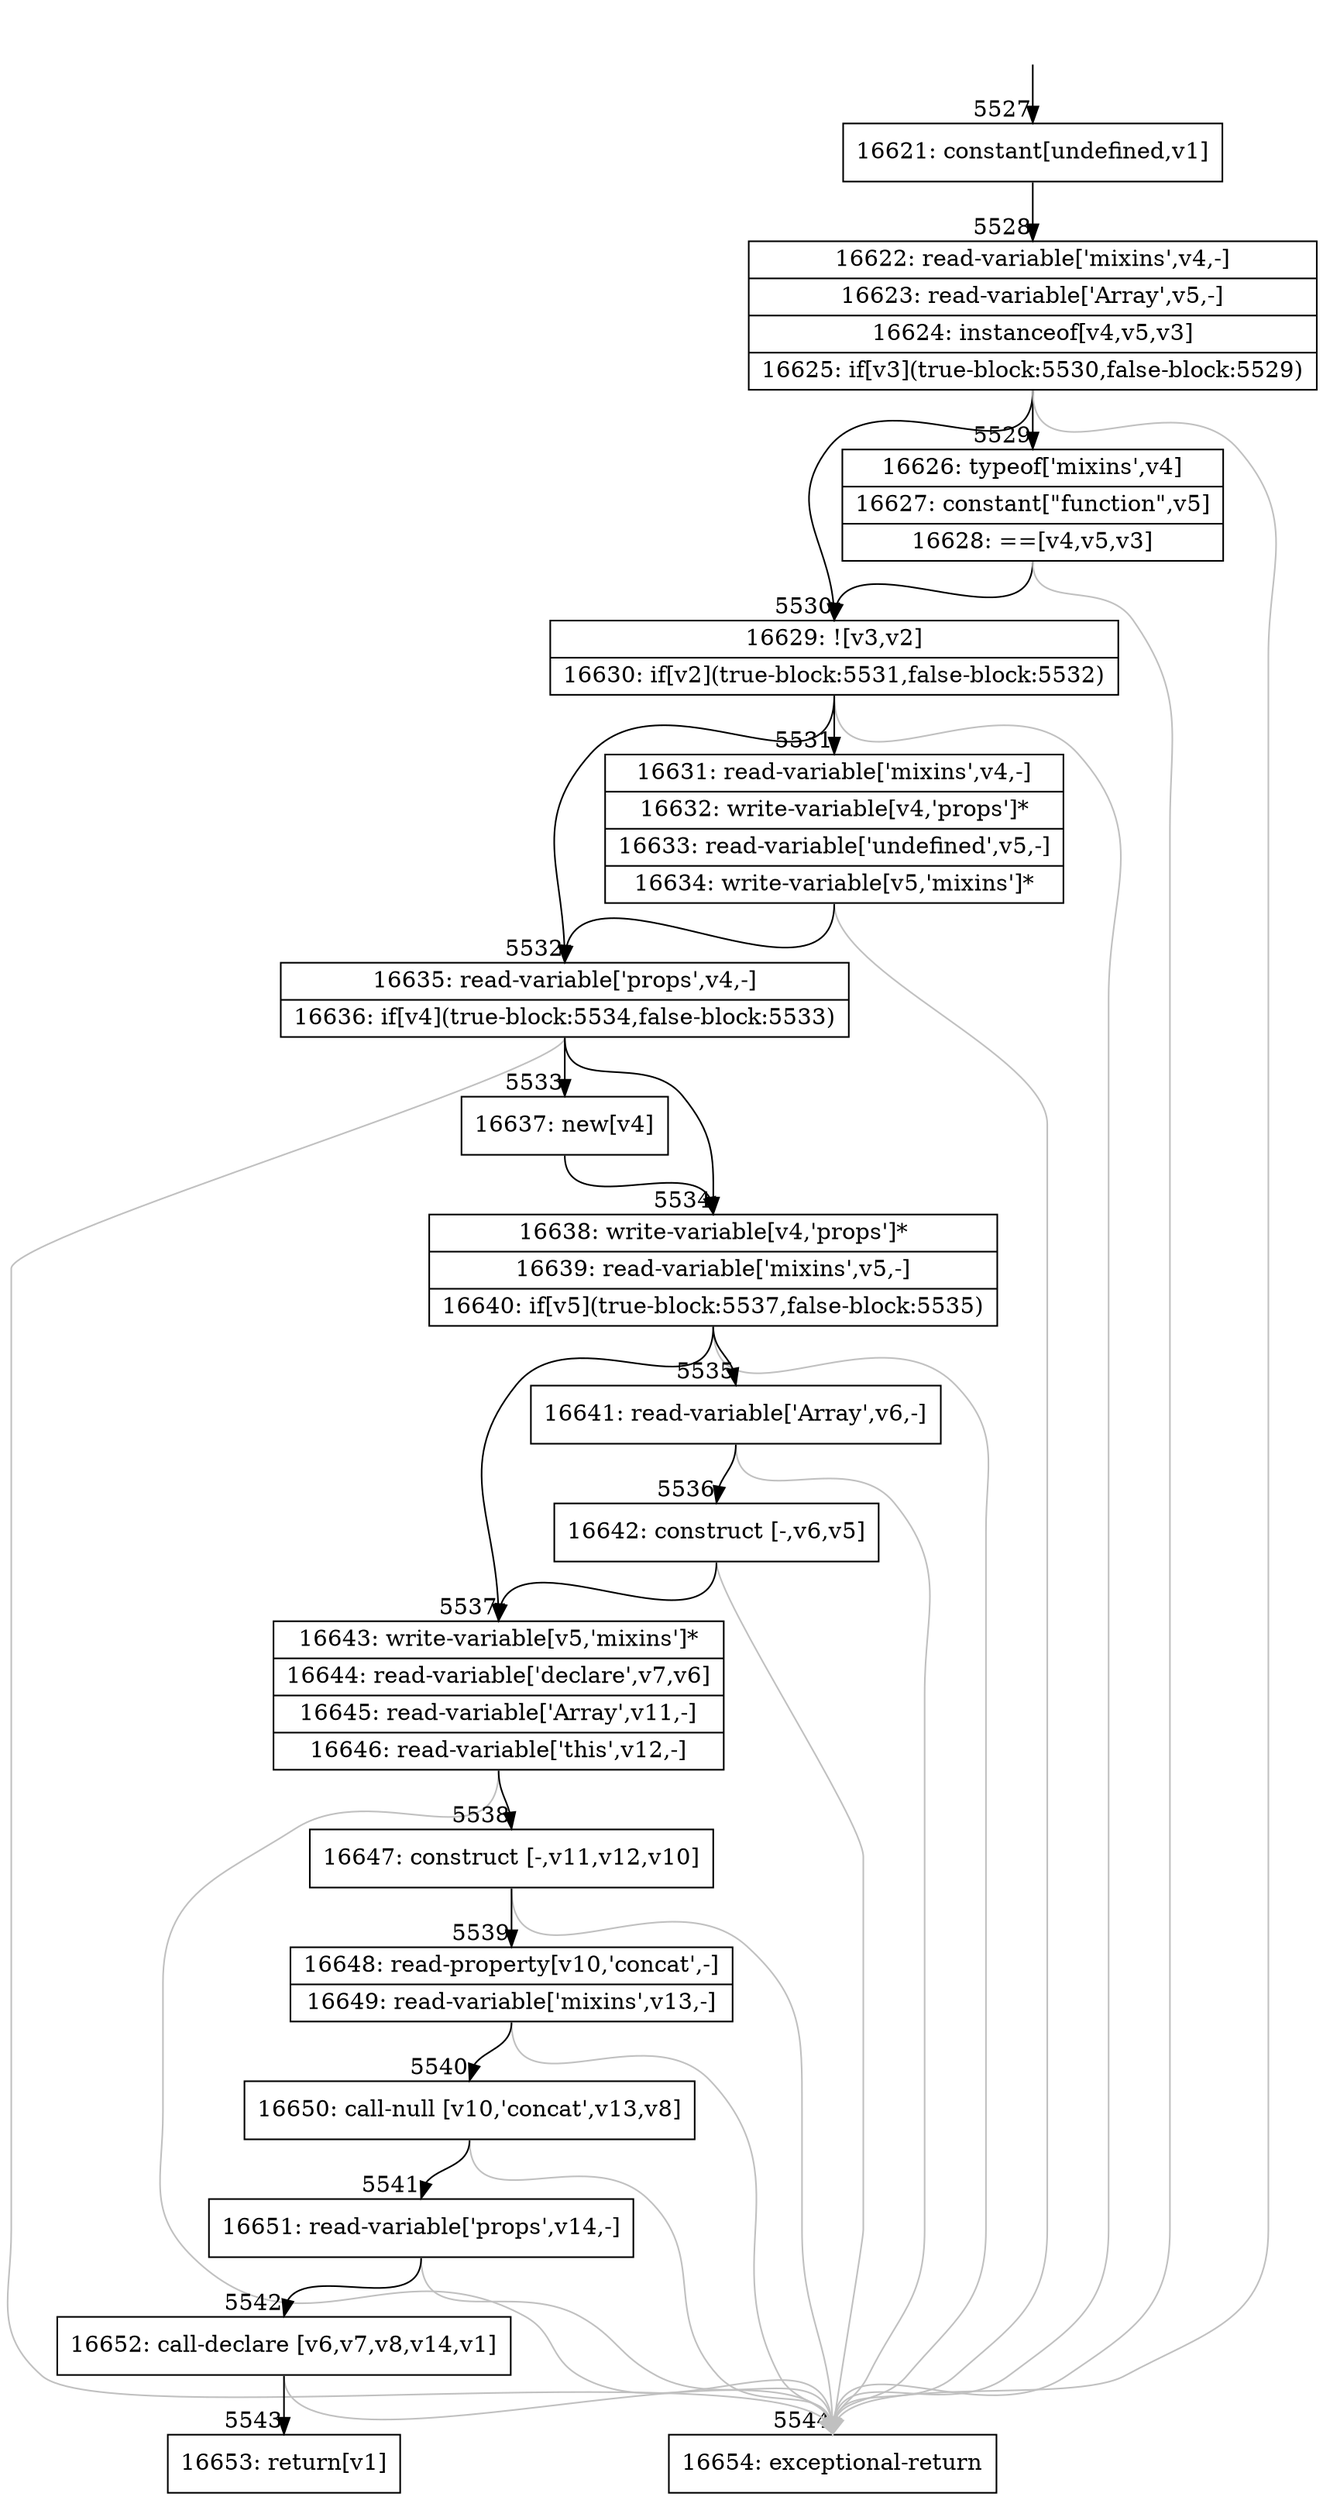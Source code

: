 digraph {
rankdir="TD"
BB_entry381[shape=none,label=""];
BB_entry381 -> BB5527 [tailport=s, headport=n, headlabel="    5527"]
BB5527 [shape=record label="{16621: constant[undefined,v1]}" ] 
BB5527 -> BB5528 [tailport=s, headport=n, headlabel="      5528"]
BB5528 [shape=record label="{16622: read-variable['mixins',v4,-]|16623: read-variable['Array',v5,-]|16624: instanceof[v4,v5,v3]|16625: if[v3](true-block:5530,false-block:5529)}" ] 
BB5528 -> BB5530 [tailport=s, headport=n, headlabel="      5530"]
BB5528 -> BB5529 [tailport=s, headport=n, headlabel="      5529"]
BB5528 -> BB5544 [tailport=s, headport=n, color=gray, headlabel="      5544"]
BB5529 [shape=record label="{16626: typeof['mixins',v4]|16627: constant[\"function\",v5]|16628: ==[v4,v5,v3]}" ] 
BB5529 -> BB5530 [tailport=s, headport=n]
BB5529 -> BB5544 [tailport=s, headport=n, color=gray]
BB5530 [shape=record label="{16629: ![v3,v2]|16630: if[v2](true-block:5531,false-block:5532)}" ] 
BB5530 -> BB5531 [tailport=s, headport=n, headlabel="      5531"]
BB5530 -> BB5532 [tailport=s, headport=n, headlabel="      5532"]
BB5530 -> BB5544 [tailport=s, headport=n, color=gray]
BB5531 [shape=record label="{16631: read-variable['mixins',v4,-]|16632: write-variable[v4,'props']*|16633: read-variable['undefined',v5,-]|16634: write-variable[v5,'mixins']*}" ] 
BB5531 -> BB5532 [tailport=s, headport=n]
BB5531 -> BB5544 [tailport=s, headport=n, color=gray]
BB5532 [shape=record label="{16635: read-variable['props',v4,-]|16636: if[v4](true-block:5534,false-block:5533)}" ] 
BB5532 -> BB5534 [tailport=s, headport=n, headlabel="      5534"]
BB5532 -> BB5533 [tailport=s, headport=n, headlabel="      5533"]
BB5532 -> BB5544 [tailport=s, headport=n, color=gray]
BB5533 [shape=record label="{16637: new[v4]}" ] 
BB5533 -> BB5534 [tailport=s, headport=n]
BB5534 [shape=record label="{16638: write-variable[v4,'props']*|16639: read-variable['mixins',v5,-]|16640: if[v5](true-block:5537,false-block:5535)}" ] 
BB5534 -> BB5537 [tailport=s, headport=n, headlabel="      5537"]
BB5534 -> BB5535 [tailport=s, headport=n, headlabel="      5535"]
BB5534 -> BB5544 [tailport=s, headport=n, color=gray]
BB5535 [shape=record label="{16641: read-variable['Array',v6,-]}" ] 
BB5535 -> BB5536 [tailport=s, headport=n, headlabel="      5536"]
BB5535 -> BB5544 [tailport=s, headport=n, color=gray]
BB5536 [shape=record label="{16642: construct [-,v6,v5]}" ] 
BB5536 -> BB5537 [tailport=s, headport=n]
BB5536 -> BB5544 [tailport=s, headport=n, color=gray]
BB5537 [shape=record label="{16643: write-variable[v5,'mixins']*|16644: read-variable['declare',v7,v6]|16645: read-variable['Array',v11,-]|16646: read-variable['this',v12,-]}" ] 
BB5537 -> BB5538 [tailport=s, headport=n, headlabel="      5538"]
BB5537 -> BB5544 [tailport=s, headport=n, color=gray]
BB5538 [shape=record label="{16647: construct [-,v11,v12,v10]}" ] 
BB5538 -> BB5539 [tailport=s, headport=n, headlabel="      5539"]
BB5538 -> BB5544 [tailport=s, headport=n, color=gray]
BB5539 [shape=record label="{16648: read-property[v10,'concat',-]|16649: read-variable['mixins',v13,-]}" ] 
BB5539 -> BB5540 [tailport=s, headport=n, headlabel="      5540"]
BB5539 -> BB5544 [tailport=s, headport=n, color=gray]
BB5540 [shape=record label="{16650: call-null [v10,'concat',v13,v8]}" ] 
BB5540 -> BB5541 [tailport=s, headport=n, headlabel="      5541"]
BB5540 -> BB5544 [tailport=s, headport=n, color=gray]
BB5541 [shape=record label="{16651: read-variable['props',v14,-]}" ] 
BB5541 -> BB5542 [tailport=s, headport=n, headlabel="      5542"]
BB5541 -> BB5544 [tailport=s, headport=n, color=gray]
BB5542 [shape=record label="{16652: call-declare [v6,v7,v8,v14,v1]}" ] 
BB5542 -> BB5543 [tailport=s, headport=n, headlabel="      5543"]
BB5542 -> BB5544 [tailport=s, headport=n, color=gray]
BB5543 [shape=record label="{16653: return[v1]}" ] 
BB5544 [shape=record label="{16654: exceptional-return}" ] 
//#$~ 7524
}
